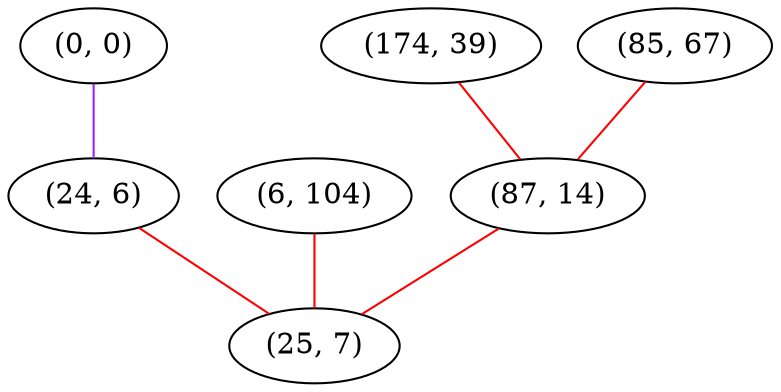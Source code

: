 graph "" {
"(0, 0)";
"(6, 104)";
"(24, 6)";
"(174, 39)";
"(85, 67)";
"(87, 14)";
"(25, 7)";
"(0, 0)" -- "(24, 6)"  [color=purple, key=0, weight=4];
"(6, 104)" -- "(25, 7)"  [color=red, key=0, weight=1];
"(24, 6)" -- "(25, 7)"  [color=red, key=0, weight=1];
"(174, 39)" -- "(87, 14)"  [color=red, key=0, weight=1];
"(85, 67)" -- "(87, 14)"  [color=red, key=0, weight=1];
"(87, 14)" -- "(25, 7)"  [color=red, key=0, weight=1];
}
